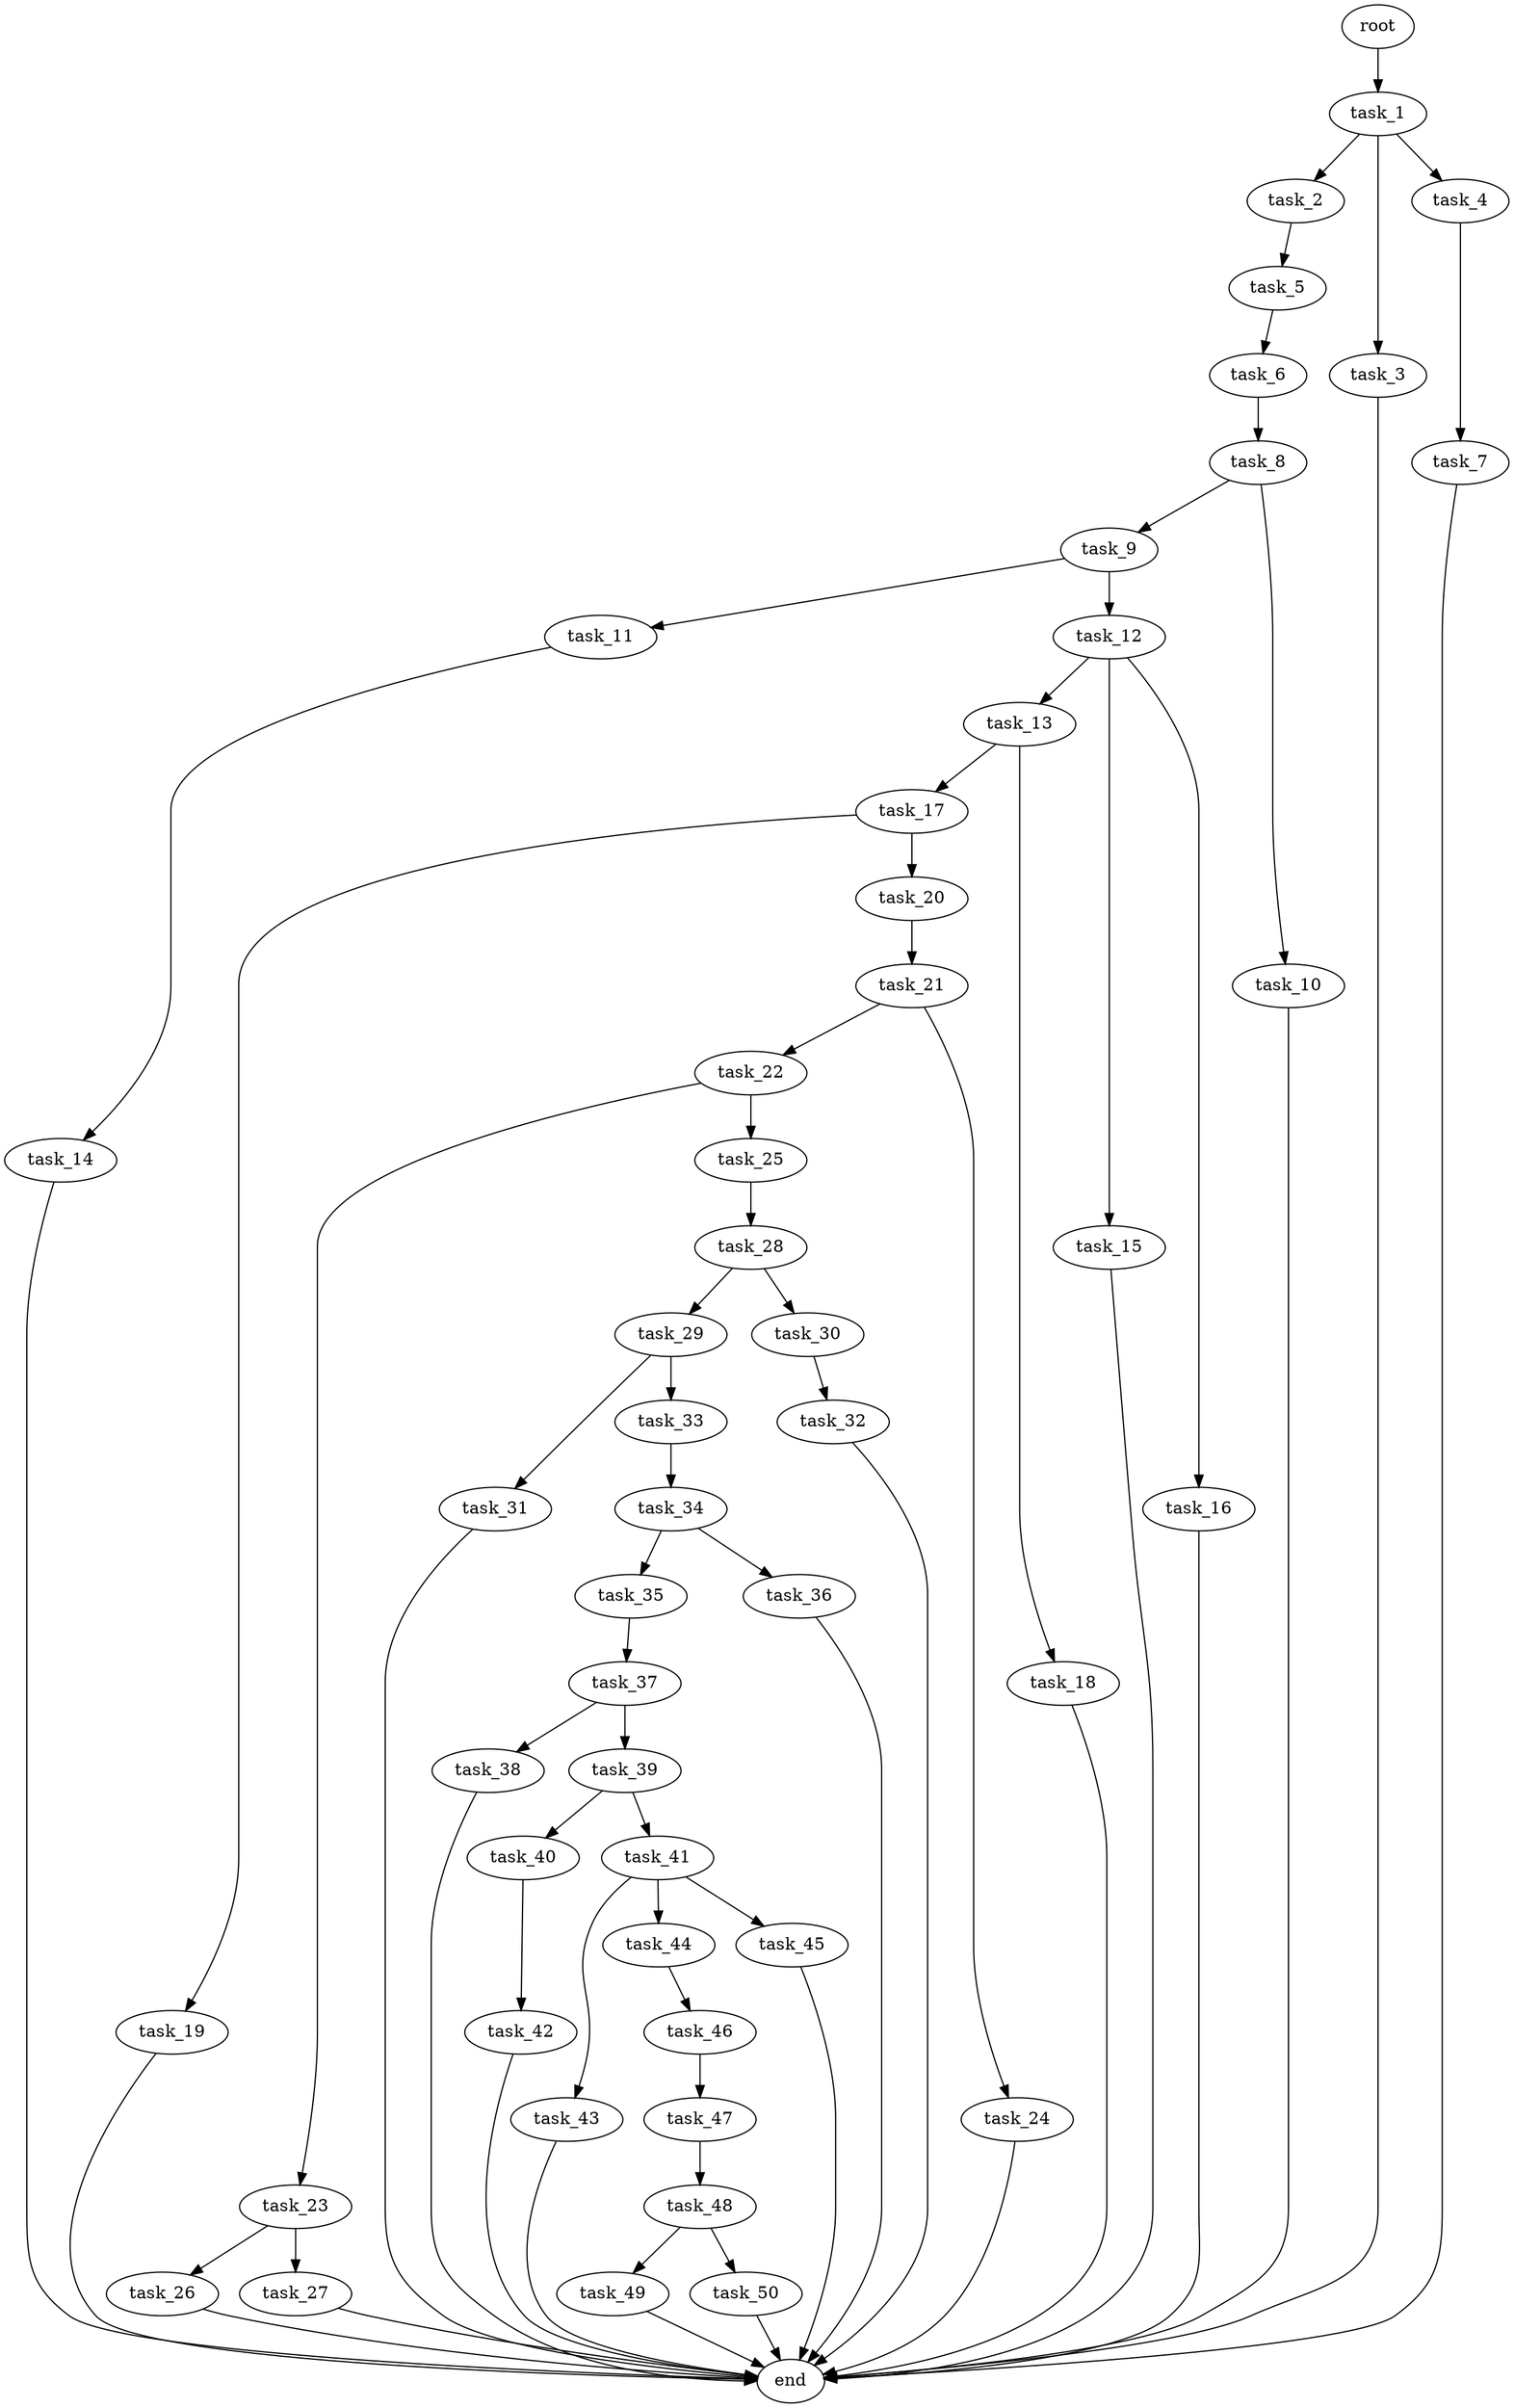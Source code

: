 digraph G {
  root [size="0.000000e+00"];
  task_1 [size="4.515598e+09"];
  task_2 [size="2.641795e+09"];
  task_3 [size="6.291526e+09"];
  task_4 [size="3.776046e+09"];
  task_5 [size="3.723643e+09"];
  task_6 [size="2.148487e+09"];
  task_7 [size="3.748472e+09"];
  task_8 [size="8.189902e+09"];
  task_9 [size="2.802360e+09"];
  task_10 [size="9.245419e+09"];
  task_11 [size="1.094645e+09"];
  task_12 [size="9.764598e+08"];
  task_13 [size="7.724882e+09"];
  task_14 [size="5.323702e+09"];
  task_15 [size="8.500167e+09"];
  task_16 [size="9.050947e+09"];
  task_17 [size="3.426746e+09"];
  task_18 [size="2.139078e+09"];
  task_19 [size="9.213743e+09"];
  task_20 [size="1.876615e+09"];
  task_21 [size="9.663745e+09"];
  task_22 [size="6.871807e+09"];
  task_23 [size="1.444700e+09"];
  task_24 [size="2.061569e+09"];
  task_25 [size="8.255469e+09"];
  task_26 [size="6.435039e+09"];
  task_27 [size="1.003573e+09"];
  task_28 [size="5.931527e+09"];
  task_29 [size="4.446147e+09"];
  task_30 [size="9.512246e+09"];
  task_31 [size="4.288966e+09"];
  task_32 [size="3.009781e+09"];
  task_33 [size="9.980702e+08"];
  task_34 [size="7.786165e+09"];
  task_35 [size="2.795304e+09"];
  task_36 [size="4.967054e+09"];
  task_37 [size="8.036316e+08"];
  task_38 [size="3.820636e+09"];
  task_39 [size="1.346656e+09"];
  task_40 [size="2.799850e+08"];
  task_41 [size="7.459336e+08"];
  task_42 [size="6.619097e+09"];
  task_43 [size="2.439057e+09"];
  task_44 [size="2.430098e+09"];
  task_45 [size="2.670363e+09"];
  task_46 [size="5.975906e+08"];
  task_47 [size="9.753618e+08"];
  task_48 [size="1.846656e+09"];
  task_49 [size="1.690671e+09"];
  task_50 [size="2.071381e+09"];
  end [size="0.000000e+00"];

  root -> task_1 [size="1.000000e-12"];
  task_1 -> task_2 [size="2.641795e+08"];
  task_1 -> task_3 [size="6.291526e+08"];
  task_1 -> task_4 [size="3.776046e+08"];
  task_2 -> task_5 [size="3.723643e+08"];
  task_3 -> end [size="1.000000e-12"];
  task_4 -> task_7 [size="3.748472e+08"];
  task_5 -> task_6 [size="2.148487e+08"];
  task_6 -> task_8 [size="8.189902e+08"];
  task_7 -> end [size="1.000000e-12"];
  task_8 -> task_9 [size="2.802360e+08"];
  task_8 -> task_10 [size="9.245419e+08"];
  task_9 -> task_11 [size="1.094645e+08"];
  task_9 -> task_12 [size="9.764598e+07"];
  task_10 -> end [size="1.000000e-12"];
  task_11 -> task_14 [size="5.323702e+08"];
  task_12 -> task_13 [size="7.724882e+08"];
  task_12 -> task_15 [size="8.500167e+08"];
  task_12 -> task_16 [size="9.050947e+08"];
  task_13 -> task_17 [size="3.426746e+08"];
  task_13 -> task_18 [size="2.139078e+08"];
  task_14 -> end [size="1.000000e-12"];
  task_15 -> end [size="1.000000e-12"];
  task_16 -> end [size="1.000000e-12"];
  task_17 -> task_19 [size="9.213743e+08"];
  task_17 -> task_20 [size="1.876615e+08"];
  task_18 -> end [size="1.000000e-12"];
  task_19 -> end [size="1.000000e-12"];
  task_20 -> task_21 [size="9.663745e+08"];
  task_21 -> task_22 [size="6.871807e+08"];
  task_21 -> task_24 [size="2.061569e+08"];
  task_22 -> task_23 [size="1.444700e+08"];
  task_22 -> task_25 [size="8.255469e+08"];
  task_23 -> task_26 [size="6.435039e+08"];
  task_23 -> task_27 [size="1.003573e+08"];
  task_24 -> end [size="1.000000e-12"];
  task_25 -> task_28 [size="5.931527e+08"];
  task_26 -> end [size="1.000000e-12"];
  task_27 -> end [size="1.000000e-12"];
  task_28 -> task_29 [size="4.446147e+08"];
  task_28 -> task_30 [size="9.512246e+08"];
  task_29 -> task_31 [size="4.288966e+08"];
  task_29 -> task_33 [size="9.980702e+07"];
  task_30 -> task_32 [size="3.009781e+08"];
  task_31 -> end [size="1.000000e-12"];
  task_32 -> end [size="1.000000e-12"];
  task_33 -> task_34 [size="7.786165e+08"];
  task_34 -> task_35 [size="2.795304e+08"];
  task_34 -> task_36 [size="4.967054e+08"];
  task_35 -> task_37 [size="8.036316e+07"];
  task_36 -> end [size="1.000000e-12"];
  task_37 -> task_38 [size="3.820636e+08"];
  task_37 -> task_39 [size="1.346656e+08"];
  task_38 -> end [size="1.000000e-12"];
  task_39 -> task_40 [size="2.799850e+07"];
  task_39 -> task_41 [size="7.459336e+07"];
  task_40 -> task_42 [size="6.619097e+08"];
  task_41 -> task_43 [size="2.439057e+08"];
  task_41 -> task_44 [size="2.430098e+08"];
  task_41 -> task_45 [size="2.670363e+08"];
  task_42 -> end [size="1.000000e-12"];
  task_43 -> end [size="1.000000e-12"];
  task_44 -> task_46 [size="5.975906e+07"];
  task_45 -> end [size="1.000000e-12"];
  task_46 -> task_47 [size="9.753618e+07"];
  task_47 -> task_48 [size="1.846656e+08"];
  task_48 -> task_49 [size="1.690671e+08"];
  task_48 -> task_50 [size="2.071381e+08"];
  task_49 -> end [size="1.000000e-12"];
  task_50 -> end [size="1.000000e-12"];
}
